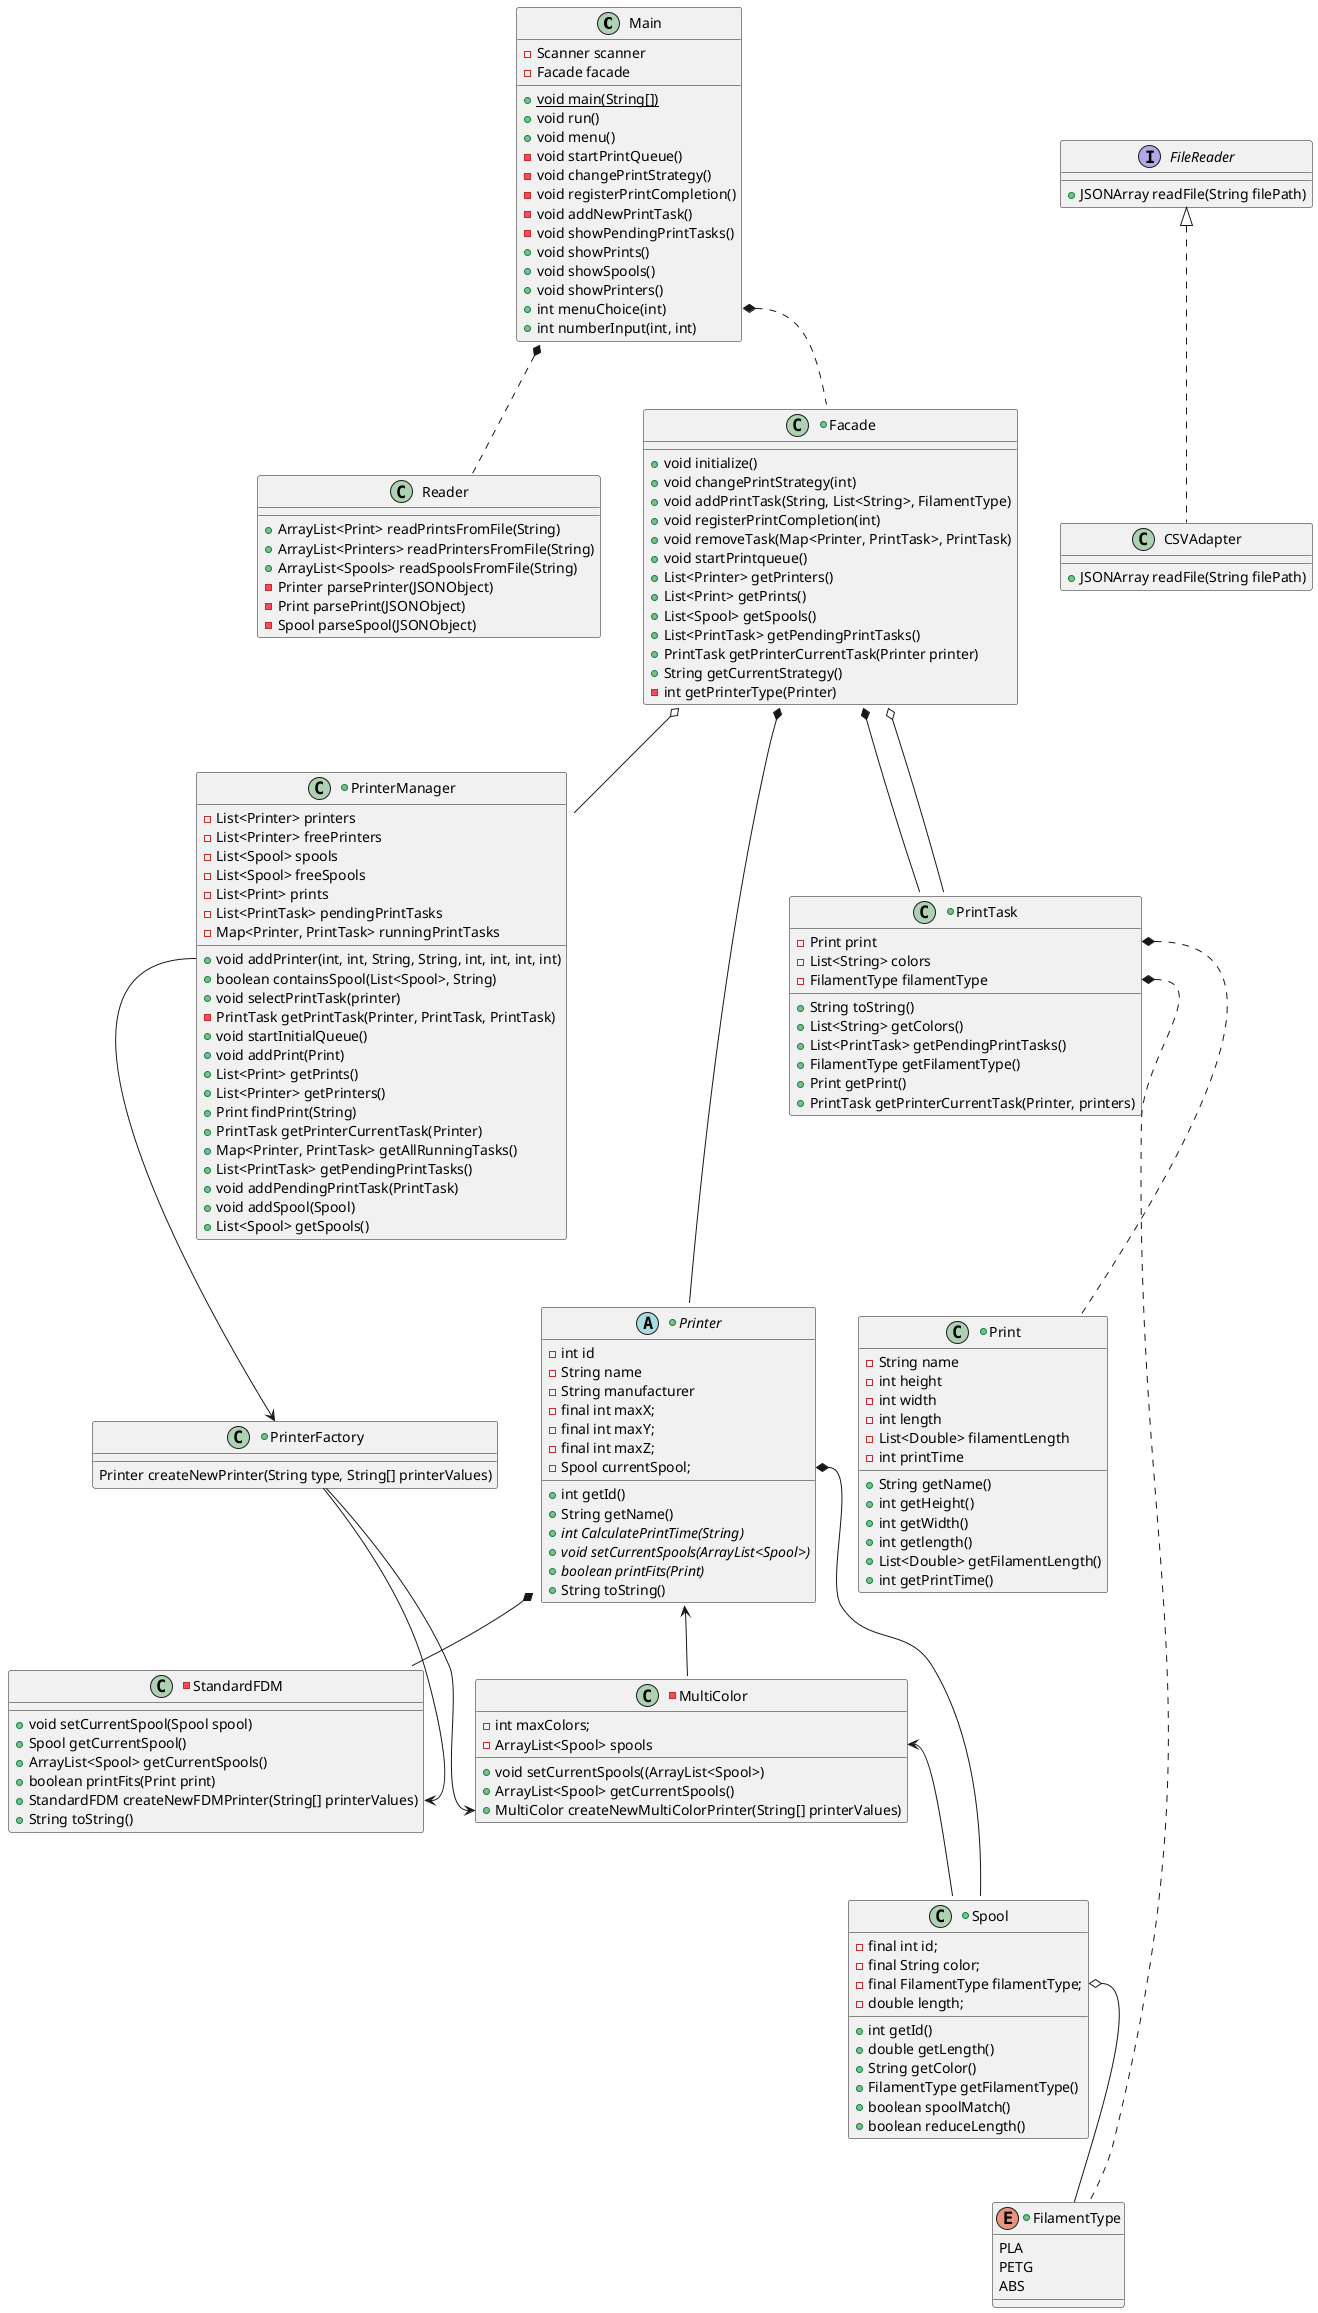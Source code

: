@startuml
'https://plantuml.com/class-diagram

class Main {
-Scanner scanner
-Facade facade
+{static}void main(String[])
+void run()
+void menu()
-void startPrintQueue()
-void changePrintStrategy()
-void registerPrintCompletion()
-void addNewPrintTask()
-void showPendingPrintTasks()
+void showPrints()
+void showSpools()
+void showPrinters()
+int menuChoice(int)
+int numberInput(int, int)
}

interface FileReader {
    +JSONArray readFile(String filePath)
}

class CSVAdapter implements FileReader {
    +JSONArray readFile(String filePath)
}

class Reader  {
+ArrayList<Print> readPrintsFromFile(String)
+ArrayList<Printers> readPrintersFromFile(String)
+ArrayList<Spools> readSpoolsFromFile(String)
-Printer parsePrinter(JSONObject)
-Print parsePrint(JSONObject)
-Spool parseSpool(JSONObject)
}

Main::menuChoice *.. Facade
Main::initialize *.. Reader

+class PrinterManager{
-List<Printer> printers
-List<Printer> freePrinters
-List<Spool> spools
-List<Spool> freeSpools
-List<Print> prints
-List<PrintTask> pendingPrintTasks
-Map<Printer, PrintTask> runningPrintTasks
+void addPrinter(int, int, String, String, int, int, int, int)
+boolean containsSpool(List<Spool>, String)
+void selectPrintTask(printer)
-PrintTask getPrintTask(Printer, PrintTask, PrintTask)
+void startInitialQueue()
+void addPrint(Print)
+List<Print> getPrints()
+List<Printer> getPrinters()
+Print findPrint(String)
+PrintTask getPrinterCurrentTask(Printer)
+Map<Printer, PrintTask> getAllRunningTasks()
+List<PrintTask> getPendingPrintTasks()
+void addPendingPrintTask(PrintTask)
+void addSpool(Spool)
+List<Spool> getSpools()
}

+class Facade{
+void initialize()
+void changePrintStrategy(int)
+void addPrintTask(String, List<String>, FilamentType)
+void registerPrintCompletion(int)
+void removeTask(Map<Printer, PrintTask>, PrintTask)
+void startPrintqueue()
+List<Printer> getPrinters()
+List<Print> getPrints()
+List<Spool> getSpools()
+List<PrintTask> getPendingPrintTasks()
+PrintTask getPrinterCurrentTask(Printer printer)
+String getCurrentStrategy()
-int getPrinterType(Printer)
}
Facade::runningTasks *-- Printer
Facade::runningTasks *-- PrintTask
Facade o-- PrinterManager
Facade o-- PrintTask

+class PrintTask{
-Print print
-List<String> colors
-FilamentType filamentType
+String toString()
+List<String> getColors()
+List<PrintTask> getPendingPrintTasks()
+FilamentType getFilamentType()
+Print getPrint()
+PrintTask getPrinterCurrentTask(Printer, printers)
}

PrintTask::print *.. Print
PrintTask::filamentType *.. FilamentType

+enum FilamentType{
    PLA
    PETG
    ABS
}

+abstract class Printer{
- int id
-String name
-String manufacturer
+ int getId()
+ String getName()
- final int maxX;
- final int maxY;
- final int maxZ;
- Spool currentSpool;
+ {abstract} int CalculatePrintTime(String)
+ {abstract} void setCurrentSpools(ArrayList<Spool>)
+ {abstract} boolean printFits(Print)
+String toString()

}
Printer::currentSpool *-- Spool

+class Print{
-String name
- int height
- int width
- int length
- List<Double> filamentLength
- int printTime
+ String getName()
+ int getHeight()
+ int getWidth()
+ int getlength()
+ List<Double> getFilamentLength()
+ int getPrintTime()
}

+class Spool{
- final int id;
- final String color;
- final FilamentType filamentType;
-double length;
+int getId()
+double getLength()
+String getColor()
+FilamentType getFilamentType()
+ boolean spoolMatch()
+boolean reduceLength()
}

Spool::filamentType o-- FilamentType


-class StandardFDM{
+void setCurrentSpool(Spool spool)
+Spool getCurrentSpool()
+ArrayList<Spool> getCurrentSpools()
+boolean printFits(Print print)
+StandardFDM createNewFDMPrinter(String[] printerValues)
+String toString()
}

Printer *-- StandardFDM

-class MultiColor{
- int maxColors;
- ArrayList<Spool> spools
+void setCurrentSpools((ArrayList<Spool>)
+ArrayList<Spool> getCurrentSpools()
+MultiColor createNewMultiColorPrinter(String[] printerValues)
}
Printer <-- MultiColor
MultiColor::spools <-- Spool

+class PrinterFactory{
Printer createNewPrinter(String type, String[] printerValues)
}
PrinterManager::addPrinter --> PrinterFactory
PrinterFactory --> StandardFDM::createNewFDMPrinter
PrinterFactory --> MultiColor::createNewMultiColorPrinter

@enduml
